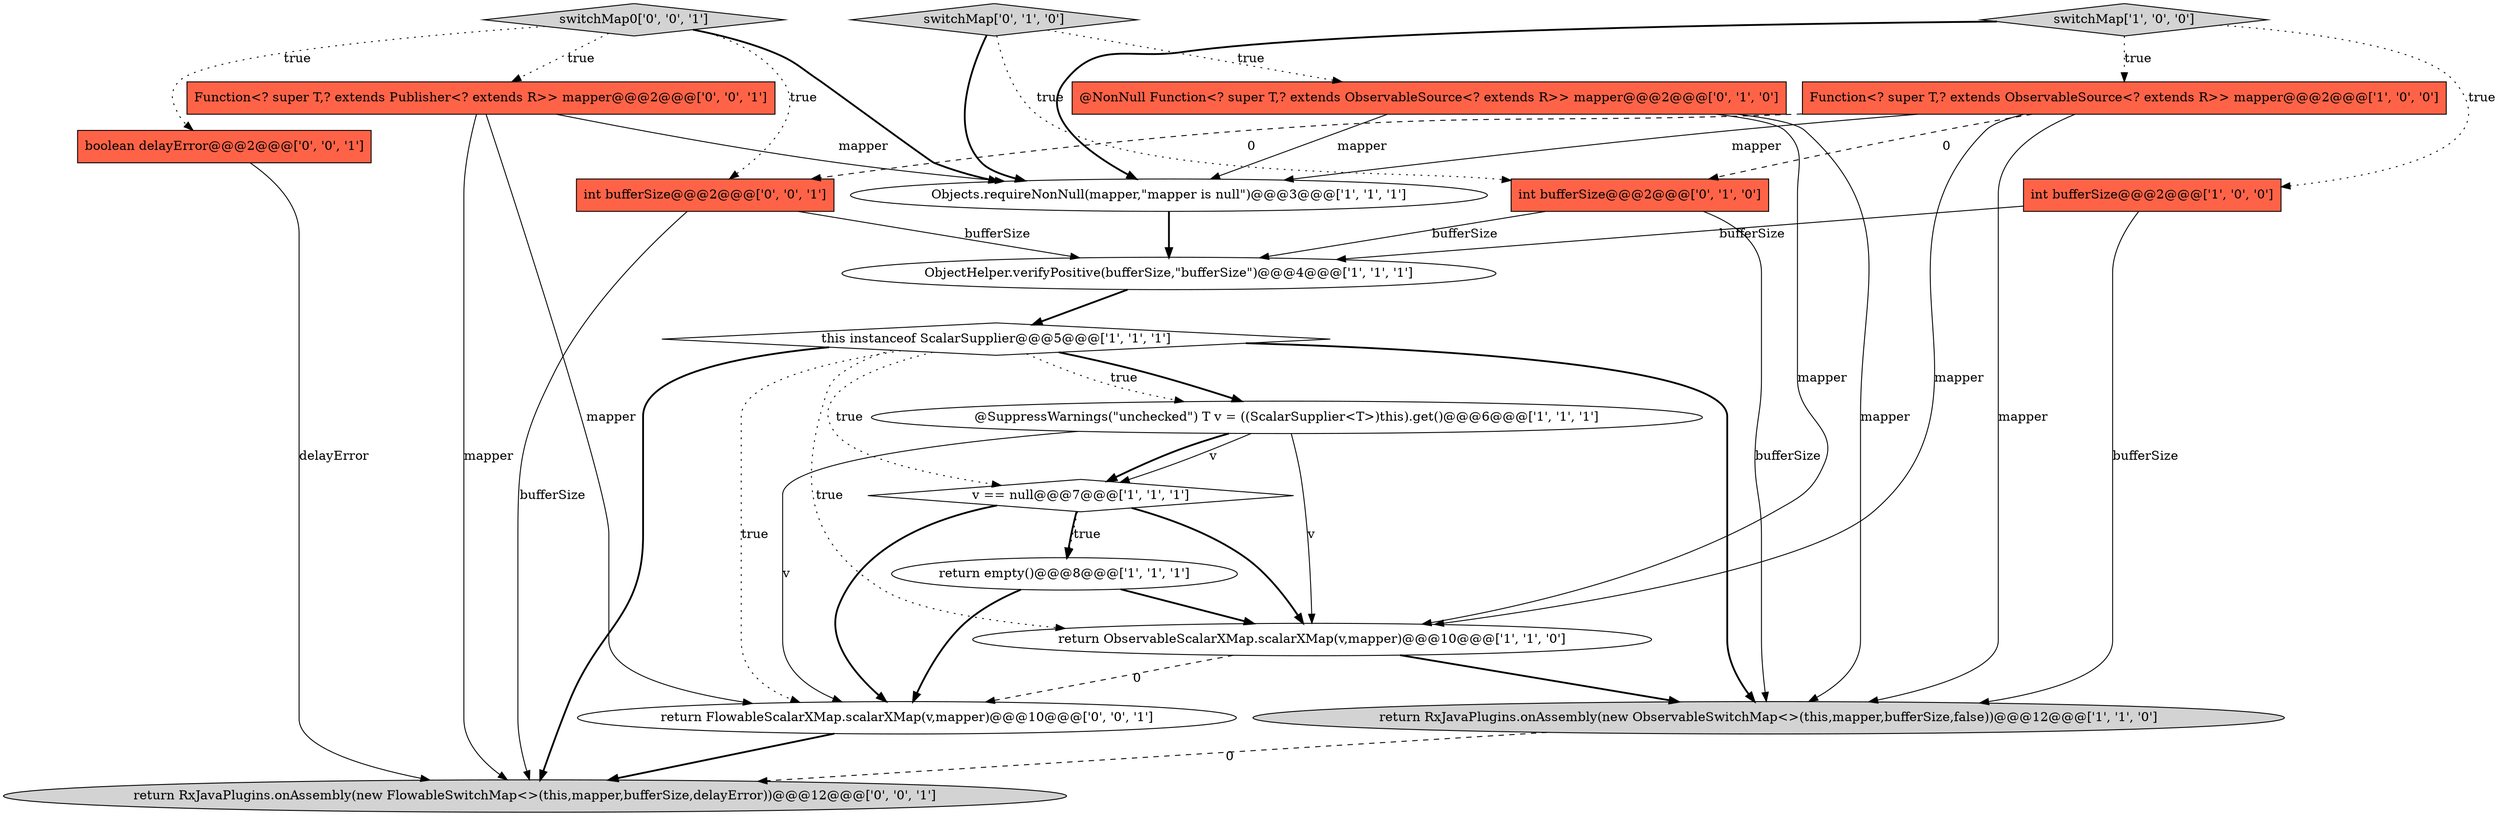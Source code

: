digraph {
18 [style = filled, label = "boolean delayError@@@2@@@['0', '0', '1']", fillcolor = tomato, shape = box image = "AAA0AAABBB3BBB"];
19 [style = filled, label = "int bufferSize@@@2@@@['0', '0', '1']", fillcolor = tomato, shape = box image = "AAA0AAABBB3BBB"];
3 [style = filled, label = "v == null@@@7@@@['1', '1', '1']", fillcolor = white, shape = diamond image = "AAA0AAABBB1BBB"];
17 [style = filled, label = "switchMap0['0', '0', '1']", fillcolor = lightgray, shape = diamond image = "AAA0AAABBB3BBB"];
4 [style = filled, label = "return ObservableScalarXMap.scalarXMap(v,mapper)@@@10@@@['1', '1', '0']", fillcolor = white, shape = ellipse image = "AAA0AAABBB1BBB"];
1 [style = filled, label = "@SuppressWarnings(\"unchecked\") T v = ((ScalarSupplier<T>)this).get()@@@6@@@['1', '1', '1']", fillcolor = white, shape = ellipse image = "AAA0AAABBB1BBB"];
12 [style = filled, label = "@NonNull Function<? super T,? extends ObservableSource<? extends R>> mapper@@@2@@@['0', '1', '0']", fillcolor = tomato, shape = box image = "AAA0AAABBB2BBB"];
8 [style = filled, label = "return RxJavaPlugins.onAssembly(new ObservableSwitchMap<>(this,mapper,bufferSize,false))@@@12@@@['1', '1', '0']", fillcolor = lightgray, shape = ellipse image = "AAA0AAABBB1BBB"];
10 [style = filled, label = "switchMap['1', '0', '0']", fillcolor = lightgray, shape = diamond image = "AAA0AAABBB1BBB"];
7 [style = filled, label = "this instanceof ScalarSupplier@@@5@@@['1', '1', '1']", fillcolor = white, shape = diamond image = "AAA0AAABBB1BBB"];
14 [style = filled, label = "Function<? super T,? extends Publisher<? extends R>> mapper@@@2@@@['0', '0', '1']", fillcolor = tomato, shape = box image = "AAA0AAABBB3BBB"];
2 [style = filled, label = "ObjectHelper.verifyPositive(bufferSize,\"bufferSize\")@@@4@@@['1', '1', '1']", fillcolor = white, shape = ellipse image = "AAA0AAABBB1BBB"];
0 [style = filled, label = "Objects.requireNonNull(mapper,\"mapper is null\")@@@3@@@['1', '1', '1']", fillcolor = white, shape = ellipse image = "AAA0AAABBB1BBB"];
6 [style = filled, label = "return empty()@@@8@@@['1', '1', '1']", fillcolor = white, shape = ellipse image = "AAA0AAABBB1BBB"];
9 [style = filled, label = "Function<? super T,? extends ObservableSource<? extends R>> mapper@@@2@@@['1', '0', '0']", fillcolor = tomato, shape = box image = "AAA1AAABBB1BBB"];
13 [style = filled, label = "int bufferSize@@@2@@@['0', '1', '0']", fillcolor = tomato, shape = box image = "AAA1AAABBB2BBB"];
11 [style = filled, label = "switchMap['0', '1', '0']", fillcolor = lightgray, shape = diamond image = "AAA0AAABBB2BBB"];
15 [style = filled, label = "return RxJavaPlugins.onAssembly(new FlowableSwitchMap<>(this,mapper,bufferSize,delayError))@@@12@@@['0', '0', '1']", fillcolor = lightgray, shape = ellipse image = "AAA0AAABBB3BBB"];
16 [style = filled, label = "return FlowableScalarXMap.scalarXMap(v,mapper)@@@10@@@['0', '0', '1']", fillcolor = white, shape = ellipse image = "AAA0AAABBB3BBB"];
5 [style = filled, label = "int bufferSize@@@2@@@['1', '0', '0']", fillcolor = tomato, shape = box image = "AAA0AAABBB1BBB"];
16->15 [style = bold, label=""];
7->1 [style = bold, label=""];
19->2 [style = solid, label="bufferSize"];
12->0 [style = solid, label="mapper"];
4->16 [style = dashed, label="0"];
17->18 [style = dotted, label="true"];
14->15 [style = solid, label="mapper"];
8->15 [style = dashed, label="0"];
0->2 [style = bold, label=""];
11->12 [style = dotted, label="true"];
1->3 [style = bold, label=""];
17->14 [style = dotted, label="true"];
12->8 [style = solid, label="mapper"];
13->8 [style = solid, label="bufferSize"];
3->6 [style = bold, label=""];
11->13 [style = dotted, label="true"];
3->16 [style = bold, label=""];
3->6 [style = dotted, label="true"];
7->8 [style = bold, label=""];
10->9 [style = dotted, label="true"];
10->5 [style = dotted, label="true"];
3->4 [style = bold, label=""];
9->4 [style = solid, label="mapper"];
9->19 [style = dashed, label="0"];
5->2 [style = solid, label="bufferSize"];
6->4 [style = bold, label=""];
11->0 [style = bold, label=""];
12->4 [style = solid, label="mapper"];
17->0 [style = bold, label=""];
1->16 [style = solid, label="v"];
19->15 [style = solid, label="bufferSize"];
7->3 [style = dotted, label="true"];
6->16 [style = bold, label=""];
13->2 [style = solid, label="bufferSize"];
10->0 [style = bold, label=""];
7->4 [style = dotted, label="true"];
9->13 [style = dashed, label="0"];
17->19 [style = dotted, label="true"];
7->16 [style = dotted, label="true"];
5->8 [style = solid, label="bufferSize"];
1->3 [style = solid, label="v"];
9->0 [style = solid, label="mapper"];
4->8 [style = bold, label=""];
7->15 [style = bold, label=""];
14->16 [style = solid, label="mapper"];
2->7 [style = bold, label=""];
18->15 [style = solid, label="delayError"];
7->1 [style = dotted, label="true"];
14->0 [style = solid, label="mapper"];
9->8 [style = solid, label="mapper"];
1->4 [style = solid, label="v"];
}
